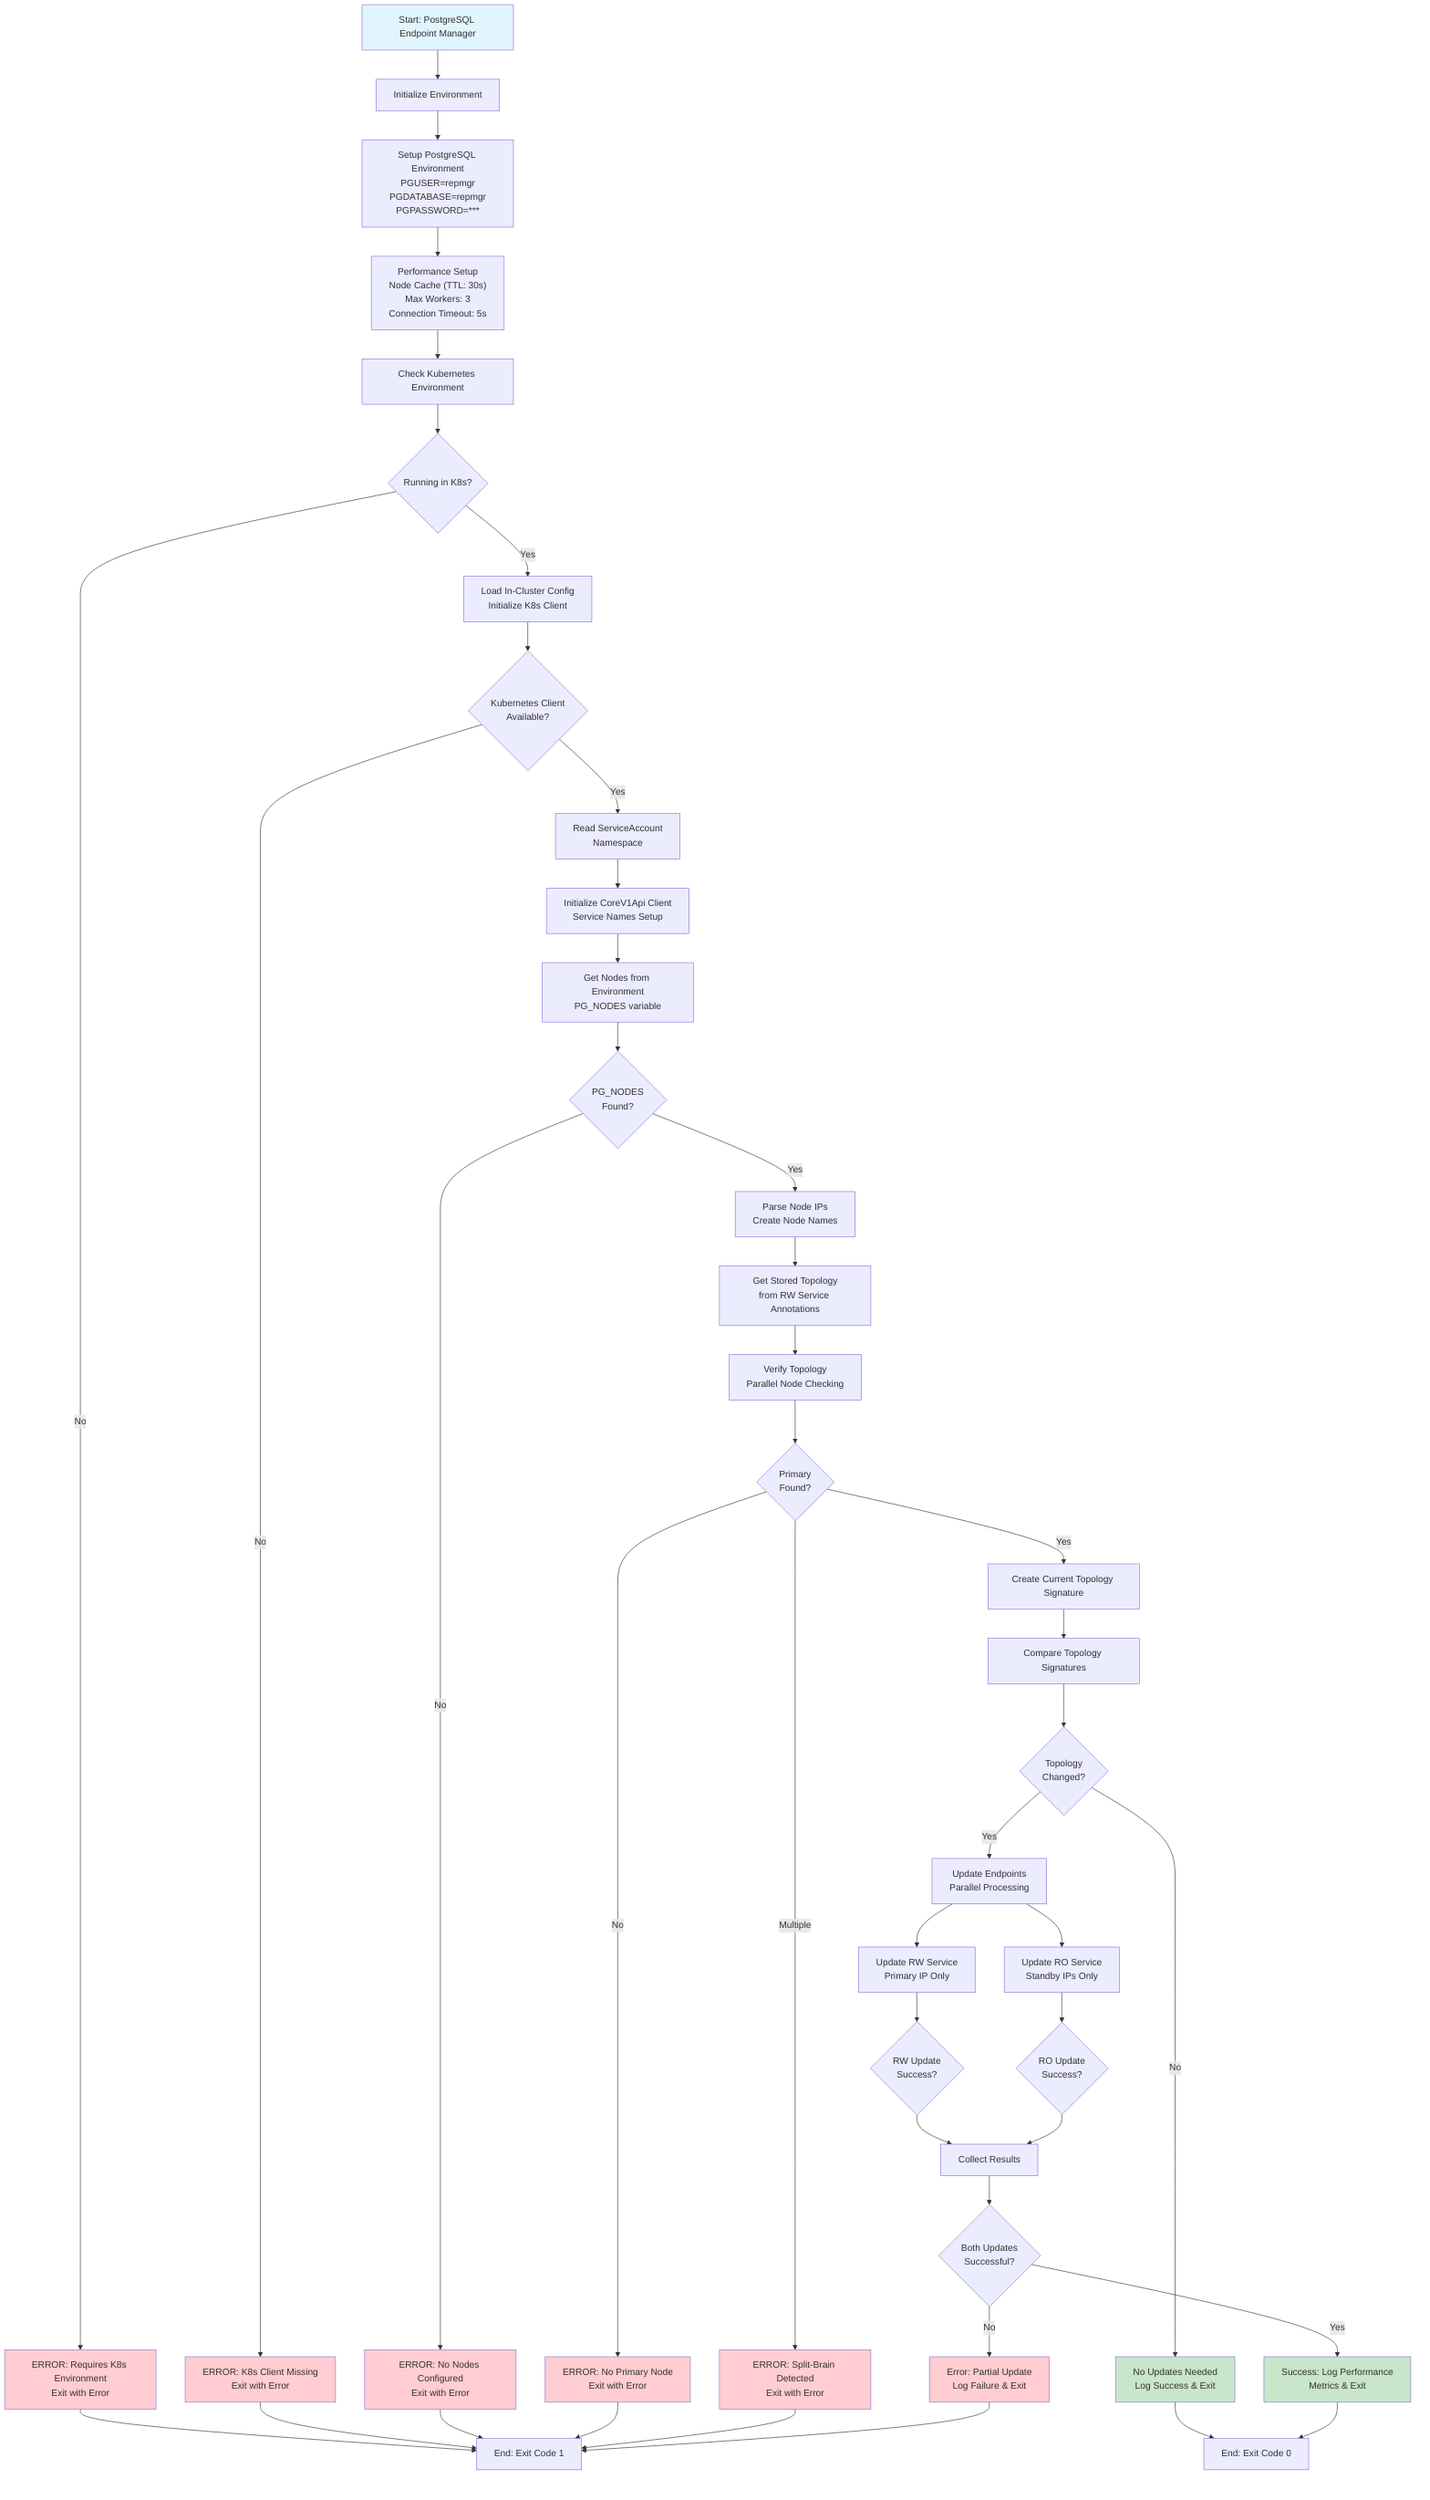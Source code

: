 flowchart TD
    A[Start: PostgreSQL Endpoint Manager] --> B[Initialize Environment]

    B --> C["Setup PostgreSQL Environment\nPGUSER=repmgr\nPGDATABASE=repmgr\nPGPASSWORD=***"]

    C --> D["Performance Setup\nNode Cache (TTL: 30s)\nMax Workers: 3\nConnection Timeout: 5s"]

    D --> E[Check Kubernetes Environment]

    E --> F{Running in K8s?}
    F -->|No| G[ERROR: Requires K8s Environment<br/>Exit with Error]
    F -->|Yes| H[Load In-Cluster Config<br/>Initialize K8s Client]

    H --> I{Kubernetes Client<br/>Available?}
    I -->|No| J["ERROR: K8s Client Missing\nExit with Error"]
    I -->|Yes| K[Read ServiceAccount<br/>Namespace]

    K --> L["Initialize CoreV1Api Client\nService Names Setup"]

    L --> M["Get Nodes from Environment\nPG_NODES variable"]

    M --> N{PG_NODES<br/>Found?}
    N -->|No| O["ERROR: No Nodes Configured\nExit with Error"]
    N -->|Yes| P["Parse Node IPs\nCreate Node Names"]

    P --> Q["Get Stored Topology\nfrom RW Service Annotations"]

    Q --> R[Verify Topology<br/>Parallel Node Checking]

    R --> S{"Primary\nFound?"}
    S -->|No| T["ERROR: No Primary Node\nExit with Error"]
    S -->|Multiple| U["ERROR: Split-Brain Detected\nExit with Error"]
    S -->|Yes| V["Create Current Topology Signature"]

    V --> W[Compare Topology Signatures]

    W --> X{"Topology\nChanged?"}
    X -->|No| Y["No Updates Needed\nLog Success & Exit"]
    X -->|Yes| Z["Update Endpoints\nParallel Processing"]

    Z --> AA[Update RW Service<br/>Primary IP Only]
    Z --> BB[Update RO Service<br/>Standby IPs Only]

    AA --> CC{"RW Update\nSuccess?"}
    BB --> DD{"RO Update\nSuccess?"}

    CC --> EE[Collect Results]
    DD --> EE

    EE --> FF{Both Updates<br/>Successful?}
    FF -->|Yes| GG["Success: Log Performance\nMetrics & Exit"]
    FF -->|No| HH["Error: Partial Update\nLog Failure & Exit"]

    G --> II[End: Exit Code 1]
    J --> II
    O --> II
    T --> II
    U --> II
    Y --> JJ[End: Exit Code 0]
    GG --> JJ
    HH --> II

    style A fill:#e1f5fe
    style G fill:#ffcdd2
    style J fill:#ffcdd2
    style O fill:#ffcdd2
    style T fill:#ffcdd2
    style U fill:#ffcdd2
    style Y fill:#c8e6c9
    style GG fill:#c8e6c9
    style HH fill:#ffcdd2